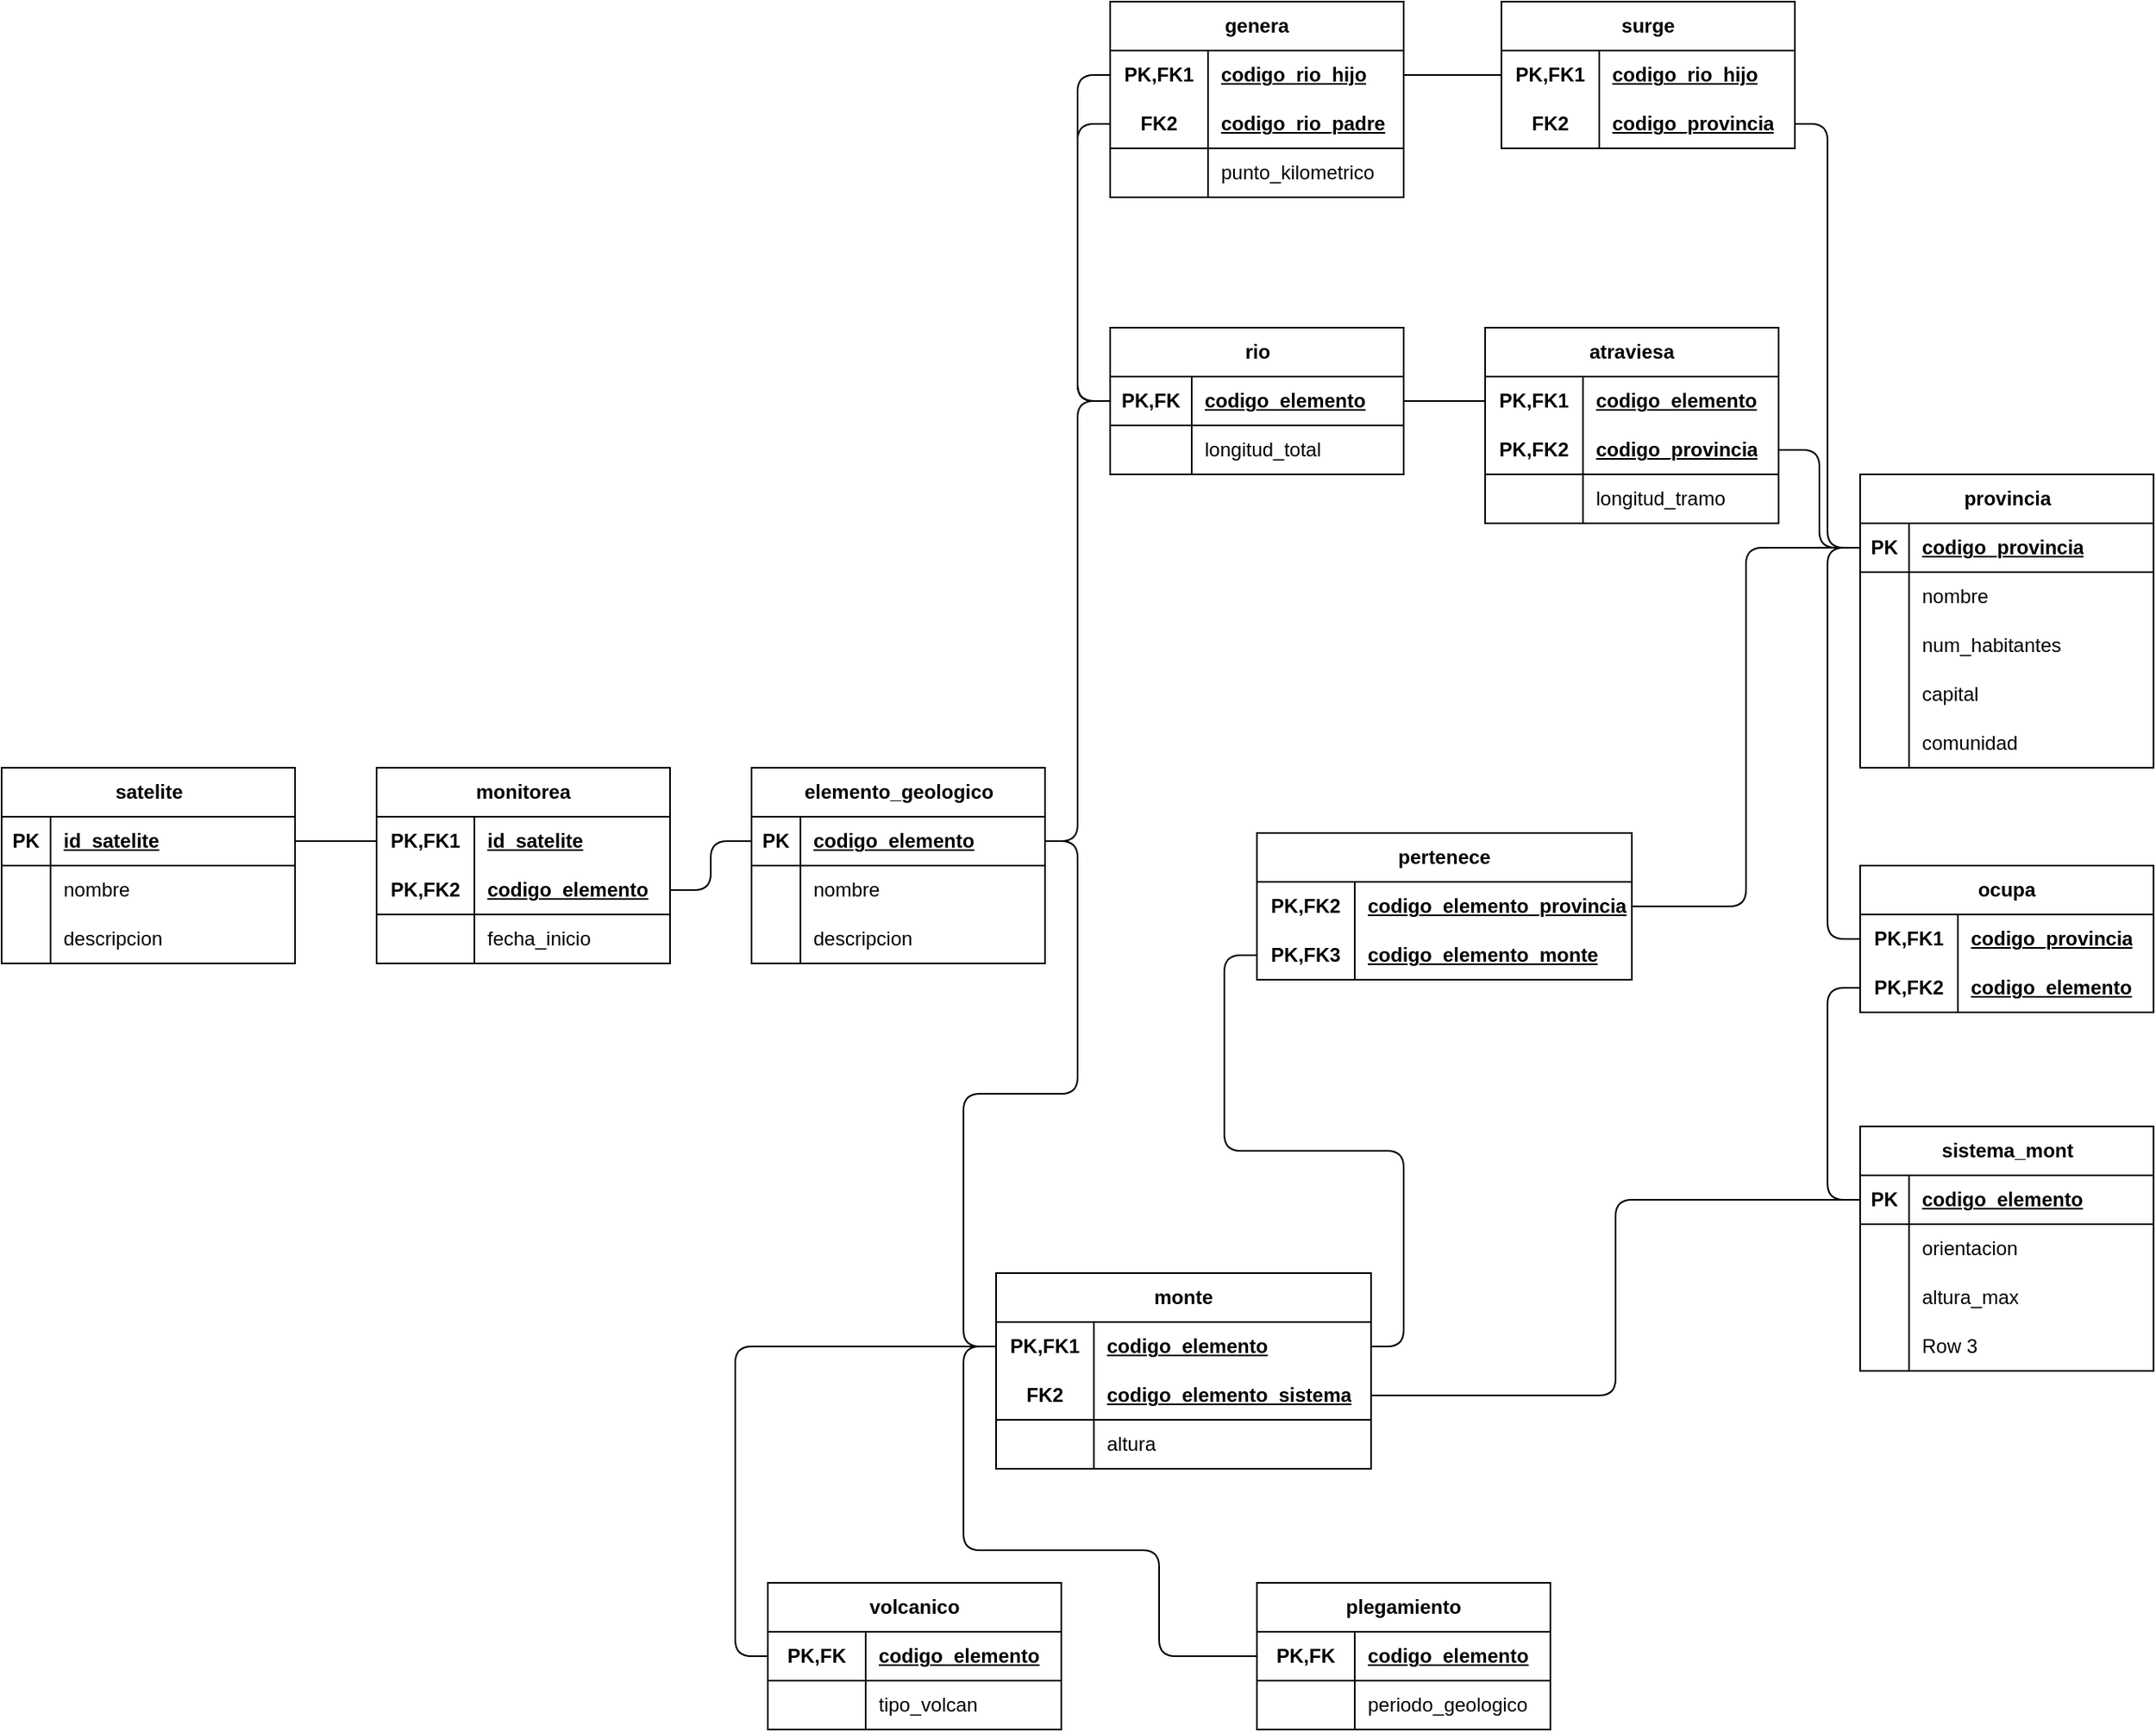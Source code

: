 <mxfile version="24.7.1" type="github">
  <diagram name="Page-1" id="MapgltvoWuLUEXg4laVI">
    <mxGraphModel dx="2284" dy="1889" grid="1" gridSize="10" guides="1" tooltips="1" connect="1" arrows="1" fold="1" page="1" pageScale="1" pageWidth="850" pageHeight="1100" math="0" shadow="0">
      <root>
        <mxCell id="0" />
        <mxCell id="1" parent="0" />
        <mxCell id="Hibqn3s17gIYtpGQtxro-1" value="provincia" style="shape=table;startSize=30;container=1;collapsible=1;childLayout=tableLayout;fixedRows=1;rowLines=0;fontStyle=1;align=center;resizeLast=1;html=1;" parent="1" vertex="1">
          <mxGeometry x="650" y="280" width="180" height="180" as="geometry" />
        </mxCell>
        <mxCell id="Hibqn3s17gIYtpGQtxro-2" value="" style="shape=tableRow;horizontal=0;startSize=0;swimlaneHead=0;swimlaneBody=0;fillColor=none;collapsible=0;dropTarget=0;points=[[0,0.5],[1,0.5]];portConstraint=eastwest;top=0;left=0;right=0;bottom=1;" parent="Hibqn3s17gIYtpGQtxro-1" vertex="1">
          <mxGeometry y="30" width="180" height="30" as="geometry" />
        </mxCell>
        <mxCell id="Hibqn3s17gIYtpGQtxro-3" value="PK" style="shape=partialRectangle;connectable=0;fillColor=none;top=0;left=0;bottom=0;right=0;fontStyle=1;overflow=hidden;whiteSpace=wrap;html=1;" parent="Hibqn3s17gIYtpGQtxro-2" vertex="1">
          <mxGeometry width="30" height="30" as="geometry">
            <mxRectangle width="30" height="30" as="alternateBounds" />
          </mxGeometry>
        </mxCell>
        <mxCell id="Hibqn3s17gIYtpGQtxro-4" value="codigo_provincia" style="shape=partialRectangle;connectable=0;fillColor=none;top=0;left=0;bottom=0;right=0;align=left;spacingLeft=6;fontStyle=5;overflow=hidden;whiteSpace=wrap;html=1;" parent="Hibqn3s17gIYtpGQtxro-2" vertex="1">
          <mxGeometry x="30" width="150" height="30" as="geometry">
            <mxRectangle width="150" height="30" as="alternateBounds" />
          </mxGeometry>
        </mxCell>
        <mxCell id="Hibqn3s17gIYtpGQtxro-5" value="" style="shape=tableRow;horizontal=0;startSize=0;swimlaneHead=0;swimlaneBody=0;fillColor=none;collapsible=0;dropTarget=0;points=[[0,0.5],[1,0.5]];portConstraint=eastwest;top=0;left=0;right=0;bottom=0;" parent="Hibqn3s17gIYtpGQtxro-1" vertex="1">
          <mxGeometry y="60" width="180" height="30" as="geometry" />
        </mxCell>
        <mxCell id="Hibqn3s17gIYtpGQtxro-6" value="" style="shape=partialRectangle;connectable=0;fillColor=none;top=0;left=0;bottom=0;right=0;editable=1;overflow=hidden;whiteSpace=wrap;html=1;" parent="Hibqn3s17gIYtpGQtxro-5" vertex="1">
          <mxGeometry width="30" height="30" as="geometry">
            <mxRectangle width="30" height="30" as="alternateBounds" />
          </mxGeometry>
        </mxCell>
        <mxCell id="Hibqn3s17gIYtpGQtxro-7" value="nombre" style="shape=partialRectangle;connectable=0;fillColor=none;top=0;left=0;bottom=0;right=0;align=left;spacingLeft=6;overflow=hidden;whiteSpace=wrap;html=1;" parent="Hibqn3s17gIYtpGQtxro-5" vertex="1">
          <mxGeometry x="30" width="150" height="30" as="geometry">
            <mxRectangle width="150" height="30" as="alternateBounds" />
          </mxGeometry>
        </mxCell>
        <mxCell id="Hibqn3s17gIYtpGQtxro-8" value="" style="shape=tableRow;horizontal=0;startSize=0;swimlaneHead=0;swimlaneBody=0;fillColor=none;collapsible=0;dropTarget=0;points=[[0,0.5],[1,0.5]];portConstraint=eastwest;top=0;left=0;right=0;bottom=0;" parent="Hibqn3s17gIYtpGQtxro-1" vertex="1">
          <mxGeometry y="90" width="180" height="30" as="geometry" />
        </mxCell>
        <mxCell id="Hibqn3s17gIYtpGQtxro-9" value="" style="shape=partialRectangle;connectable=0;fillColor=none;top=0;left=0;bottom=0;right=0;editable=1;overflow=hidden;whiteSpace=wrap;html=1;" parent="Hibqn3s17gIYtpGQtxro-8" vertex="1">
          <mxGeometry width="30" height="30" as="geometry">
            <mxRectangle width="30" height="30" as="alternateBounds" />
          </mxGeometry>
        </mxCell>
        <mxCell id="Hibqn3s17gIYtpGQtxro-10" value="num_habitantes" style="shape=partialRectangle;connectable=0;fillColor=none;top=0;left=0;bottom=0;right=0;align=left;spacingLeft=6;overflow=hidden;whiteSpace=wrap;html=1;" parent="Hibqn3s17gIYtpGQtxro-8" vertex="1">
          <mxGeometry x="30" width="150" height="30" as="geometry">
            <mxRectangle width="150" height="30" as="alternateBounds" />
          </mxGeometry>
        </mxCell>
        <mxCell id="Hibqn3s17gIYtpGQtxro-11" value="" style="shape=tableRow;horizontal=0;startSize=0;swimlaneHead=0;swimlaneBody=0;fillColor=none;collapsible=0;dropTarget=0;points=[[0,0.5],[1,0.5]];portConstraint=eastwest;top=0;left=0;right=0;bottom=0;" parent="Hibqn3s17gIYtpGQtxro-1" vertex="1">
          <mxGeometry y="120" width="180" height="30" as="geometry" />
        </mxCell>
        <mxCell id="Hibqn3s17gIYtpGQtxro-12" value="" style="shape=partialRectangle;connectable=0;fillColor=none;top=0;left=0;bottom=0;right=0;editable=1;overflow=hidden;whiteSpace=wrap;html=1;" parent="Hibqn3s17gIYtpGQtxro-11" vertex="1">
          <mxGeometry width="30" height="30" as="geometry">
            <mxRectangle width="30" height="30" as="alternateBounds" />
          </mxGeometry>
        </mxCell>
        <mxCell id="Hibqn3s17gIYtpGQtxro-13" value="capital" style="shape=partialRectangle;connectable=0;fillColor=none;top=0;left=0;bottom=0;right=0;align=left;spacingLeft=6;overflow=hidden;whiteSpace=wrap;html=1;" parent="Hibqn3s17gIYtpGQtxro-11" vertex="1">
          <mxGeometry x="30" width="150" height="30" as="geometry">
            <mxRectangle width="150" height="30" as="alternateBounds" />
          </mxGeometry>
        </mxCell>
        <mxCell id="Hibqn3s17gIYtpGQtxro-118" value="" style="shape=tableRow;horizontal=0;startSize=0;swimlaneHead=0;swimlaneBody=0;fillColor=none;collapsible=0;dropTarget=0;points=[[0,0.5],[1,0.5]];portConstraint=eastwest;top=0;left=0;right=0;bottom=0;" parent="Hibqn3s17gIYtpGQtxro-1" vertex="1">
          <mxGeometry y="150" width="180" height="30" as="geometry" />
        </mxCell>
        <mxCell id="Hibqn3s17gIYtpGQtxro-119" value="" style="shape=partialRectangle;connectable=0;fillColor=none;top=0;left=0;bottom=0;right=0;editable=1;overflow=hidden;whiteSpace=wrap;html=1;" parent="Hibqn3s17gIYtpGQtxro-118" vertex="1">
          <mxGeometry width="30" height="30" as="geometry">
            <mxRectangle width="30" height="30" as="alternateBounds" />
          </mxGeometry>
        </mxCell>
        <mxCell id="Hibqn3s17gIYtpGQtxro-120" value="comunidad" style="shape=partialRectangle;connectable=0;fillColor=none;top=0;left=0;bottom=0;right=0;align=left;spacingLeft=6;overflow=hidden;whiteSpace=wrap;html=1;" parent="Hibqn3s17gIYtpGQtxro-118" vertex="1">
          <mxGeometry x="30" width="150" height="30" as="geometry">
            <mxRectangle width="150" height="30" as="alternateBounds" />
          </mxGeometry>
        </mxCell>
        <mxCell id="Hibqn3s17gIYtpGQtxro-27" value="sistema_mont" style="shape=table;startSize=30;container=1;collapsible=1;childLayout=tableLayout;fixedRows=1;rowLines=0;fontStyle=1;align=center;resizeLast=1;html=1;" parent="1" vertex="1">
          <mxGeometry x="650" y="680" width="180" height="150" as="geometry" />
        </mxCell>
        <mxCell id="Hibqn3s17gIYtpGQtxro-28" value="" style="shape=tableRow;horizontal=0;startSize=0;swimlaneHead=0;swimlaneBody=0;fillColor=none;collapsible=0;dropTarget=0;points=[[0,0.5],[1,0.5]];portConstraint=eastwest;top=0;left=0;right=0;bottom=1;" parent="Hibqn3s17gIYtpGQtxro-27" vertex="1">
          <mxGeometry y="30" width="180" height="30" as="geometry" />
        </mxCell>
        <mxCell id="Hibqn3s17gIYtpGQtxro-29" value="PK" style="shape=partialRectangle;connectable=0;fillColor=none;top=0;left=0;bottom=0;right=0;fontStyle=1;overflow=hidden;whiteSpace=wrap;html=1;" parent="Hibqn3s17gIYtpGQtxro-28" vertex="1">
          <mxGeometry width="30" height="30" as="geometry">
            <mxRectangle width="30" height="30" as="alternateBounds" />
          </mxGeometry>
        </mxCell>
        <mxCell id="Hibqn3s17gIYtpGQtxro-30" value="codigo_elemento" style="shape=partialRectangle;connectable=0;fillColor=none;top=0;left=0;bottom=0;right=0;align=left;spacingLeft=6;fontStyle=5;overflow=hidden;whiteSpace=wrap;html=1;" parent="Hibqn3s17gIYtpGQtxro-28" vertex="1">
          <mxGeometry x="30" width="150" height="30" as="geometry">
            <mxRectangle width="150" height="30" as="alternateBounds" />
          </mxGeometry>
        </mxCell>
        <mxCell id="Hibqn3s17gIYtpGQtxro-31" value="" style="shape=tableRow;horizontal=0;startSize=0;swimlaneHead=0;swimlaneBody=0;fillColor=none;collapsible=0;dropTarget=0;points=[[0,0.5],[1,0.5]];portConstraint=eastwest;top=0;left=0;right=0;bottom=0;" parent="Hibqn3s17gIYtpGQtxro-27" vertex="1">
          <mxGeometry y="60" width="180" height="30" as="geometry" />
        </mxCell>
        <mxCell id="Hibqn3s17gIYtpGQtxro-32" value="" style="shape=partialRectangle;connectable=0;fillColor=none;top=0;left=0;bottom=0;right=0;editable=1;overflow=hidden;whiteSpace=wrap;html=1;" parent="Hibqn3s17gIYtpGQtxro-31" vertex="1">
          <mxGeometry width="30" height="30" as="geometry">
            <mxRectangle width="30" height="30" as="alternateBounds" />
          </mxGeometry>
        </mxCell>
        <mxCell id="Hibqn3s17gIYtpGQtxro-33" value="orientacion" style="shape=partialRectangle;connectable=0;fillColor=none;top=0;left=0;bottom=0;right=0;align=left;spacingLeft=6;overflow=hidden;whiteSpace=wrap;html=1;" parent="Hibqn3s17gIYtpGQtxro-31" vertex="1">
          <mxGeometry x="30" width="150" height="30" as="geometry">
            <mxRectangle width="150" height="30" as="alternateBounds" />
          </mxGeometry>
        </mxCell>
        <mxCell id="Hibqn3s17gIYtpGQtxro-34" value="" style="shape=tableRow;horizontal=0;startSize=0;swimlaneHead=0;swimlaneBody=0;fillColor=none;collapsible=0;dropTarget=0;points=[[0,0.5],[1,0.5]];portConstraint=eastwest;top=0;left=0;right=0;bottom=0;" parent="Hibqn3s17gIYtpGQtxro-27" vertex="1">
          <mxGeometry y="90" width="180" height="30" as="geometry" />
        </mxCell>
        <mxCell id="Hibqn3s17gIYtpGQtxro-35" value="" style="shape=partialRectangle;connectable=0;fillColor=none;top=0;left=0;bottom=0;right=0;editable=1;overflow=hidden;whiteSpace=wrap;html=1;" parent="Hibqn3s17gIYtpGQtxro-34" vertex="1">
          <mxGeometry width="30" height="30" as="geometry">
            <mxRectangle width="30" height="30" as="alternateBounds" />
          </mxGeometry>
        </mxCell>
        <mxCell id="Hibqn3s17gIYtpGQtxro-36" value="altura_max" style="shape=partialRectangle;connectable=0;fillColor=none;top=0;left=0;bottom=0;right=0;align=left;spacingLeft=6;overflow=hidden;whiteSpace=wrap;html=1;" parent="Hibqn3s17gIYtpGQtxro-34" vertex="1">
          <mxGeometry x="30" width="150" height="30" as="geometry">
            <mxRectangle width="150" height="30" as="alternateBounds" />
          </mxGeometry>
        </mxCell>
        <mxCell id="Hibqn3s17gIYtpGQtxro-37" value="" style="shape=tableRow;horizontal=0;startSize=0;swimlaneHead=0;swimlaneBody=0;fillColor=none;collapsible=0;dropTarget=0;points=[[0,0.5],[1,0.5]];portConstraint=eastwest;top=0;left=0;right=0;bottom=0;" parent="Hibqn3s17gIYtpGQtxro-27" vertex="1">
          <mxGeometry y="120" width="180" height="30" as="geometry" />
        </mxCell>
        <mxCell id="Hibqn3s17gIYtpGQtxro-38" value="" style="shape=partialRectangle;connectable=0;fillColor=none;top=0;left=0;bottom=0;right=0;editable=1;overflow=hidden;whiteSpace=wrap;html=1;" parent="Hibqn3s17gIYtpGQtxro-37" vertex="1">
          <mxGeometry width="30" height="30" as="geometry">
            <mxRectangle width="30" height="30" as="alternateBounds" />
          </mxGeometry>
        </mxCell>
        <mxCell id="Hibqn3s17gIYtpGQtxro-39" value="Row 3" style="shape=partialRectangle;connectable=0;fillColor=none;top=0;left=0;bottom=0;right=0;align=left;spacingLeft=6;overflow=hidden;whiteSpace=wrap;html=1;" parent="Hibqn3s17gIYtpGQtxro-37" vertex="1">
          <mxGeometry x="30" width="150" height="30" as="geometry">
            <mxRectangle width="150" height="30" as="alternateBounds" />
          </mxGeometry>
        </mxCell>
        <mxCell id="Hibqn3s17gIYtpGQtxro-40" value="ocupa" style="shape=table;startSize=30;container=1;collapsible=1;childLayout=tableLayout;fixedRows=1;rowLines=0;fontStyle=1;align=center;resizeLast=1;html=1;whiteSpace=wrap;" parent="1" vertex="1">
          <mxGeometry x="650" y="520" width="180" height="90" as="geometry" />
        </mxCell>
        <mxCell id="Hibqn3s17gIYtpGQtxro-41" value="" style="shape=tableRow;horizontal=0;startSize=0;swimlaneHead=0;swimlaneBody=0;fillColor=none;collapsible=0;dropTarget=0;points=[[0,0.5],[1,0.5]];portConstraint=eastwest;top=0;left=0;right=0;bottom=0;html=1;" parent="Hibqn3s17gIYtpGQtxro-40" vertex="1">
          <mxGeometry y="30" width="180" height="30" as="geometry" />
        </mxCell>
        <mxCell id="Hibqn3s17gIYtpGQtxro-42" value="PK,FK1" style="shape=partialRectangle;connectable=0;fillColor=none;top=0;left=0;bottom=0;right=0;fontStyle=1;overflow=hidden;html=1;whiteSpace=wrap;" parent="Hibqn3s17gIYtpGQtxro-41" vertex="1">
          <mxGeometry width="60" height="30" as="geometry">
            <mxRectangle width="60" height="30" as="alternateBounds" />
          </mxGeometry>
        </mxCell>
        <mxCell id="Hibqn3s17gIYtpGQtxro-43" value="codigo_provincia" style="shape=partialRectangle;connectable=0;fillColor=none;top=0;left=0;bottom=0;right=0;align=left;spacingLeft=6;fontStyle=5;overflow=hidden;html=1;whiteSpace=wrap;" parent="Hibqn3s17gIYtpGQtxro-41" vertex="1">
          <mxGeometry x="60" width="120" height="30" as="geometry">
            <mxRectangle width="120" height="30" as="alternateBounds" />
          </mxGeometry>
        </mxCell>
        <mxCell id="Hibqn3s17gIYtpGQtxro-44" value="" style="shape=tableRow;horizontal=0;startSize=0;swimlaneHead=0;swimlaneBody=0;fillColor=none;collapsible=0;dropTarget=0;points=[[0,0.5],[1,0.5]];portConstraint=eastwest;top=0;left=0;right=0;bottom=1;html=1;" parent="Hibqn3s17gIYtpGQtxro-40" vertex="1">
          <mxGeometry y="60" width="180" height="30" as="geometry" />
        </mxCell>
        <mxCell id="Hibqn3s17gIYtpGQtxro-45" value="PK,FK2" style="shape=partialRectangle;connectable=0;fillColor=none;top=0;left=0;bottom=0;right=0;fontStyle=1;overflow=hidden;html=1;whiteSpace=wrap;" parent="Hibqn3s17gIYtpGQtxro-44" vertex="1">
          <mxGeometry width="60" height="30" as="geometry">
            <mxRectangle width="60" height="30" as="alternateBounds" />
          </mxGeometry>
        </mxCell>
        <mxCell id="Hibqn3s17gIYtpGQtxro-46" value="codigo_elemento" style="shape=partialRectangle;connectable=0;fillColor=none;top=0;left=0;bottom=0;right=0;align=left;spacingLeft=6;fontStyle=5;overflow=hidden;html=1;whiteSpace=wrap;" parent="Hibqn3s17gIYtpGQtxro-44" vertex="1">
          <mxGeometry x="60" width="120" height="30" as="geometry">
            <mxRectangle width="120" height="30" as="alternateBounds" />
          </mxGeometry>
        </mxCell>
        <mxCell id="Hibqn3s17gIYtpGQtxro-53" value="pertenece" style="shape=table;startSize=30;container=1;collapsible=1;childLayout=tableLayout;fixedRows=1;rowLines=0;fontStyle=1;align=center;resizeLast=1;html=1;whiteSpace=wrap;" parent="1" vertex="1">
          <mxGeometry x="280" y="500" width="230" height="90" as="geometry" />
        </mxCell>
        <mxCell id="s-evXxBmgPYoAFJoJlHw-67" value="" style="shape=tableRow;horizontal=0;startSize=0;swimlaneHead=0;swimlaneBody=0;fillColor=none;collapsible=0;dropTarget=0;points=[[0,0.5],[1,0.5]];portConstraint=eastwest;top=0;left=0;right=0;bottom=0;html=1;" vertex="1" parent="Hibqn3s17gIYtpGQtxro-53">
          <mxGeometry y="30" width="230" height="30" as="geometry" />
        </mxCell>
        <mxCell id="s-evXxBmgPYoAFJoJlHw-68" value="PK,FK2" style="shape=partialRectangle;connectable=0;fillColor=none;top=0;left=0;bottom=0;right=0;fontStyle=1;overflow=hidden;html=1;whiteSpace=wrap;" vertex="1" parent="s-evXxBmgPYoAFJoJlHw-67">
          <mxGeometry width="60" height="30" as="geometry">
            <mxRectangle width="60" height="30" as="alternateBounds" />
          </mxGeometry>
        </mxCell>
        <mxCell id="s-evXxBmgPYoAFJoJlHw-69" value="codigo_elemento_provincia" style="shape=partialRectangle;connectable=0;fillColor=none;top=0;left=0;bottom=0;right=0;align=left;spacingLeft=6;fontStyle=5;overflow=hidden;html=1;whiteSpace=wrap;" vertex="1" parent="s-evXxBmgPYoAFJoJlHw-67">
          <mxGeometry x="60" width="170" height="30" as="geometry">
            <mxRectangle width="170" height="30" as="alternateBounds" />
          </mxGeometry>
        </mxCell>
        <mxCell id="s-evXxBmgPYoAFJoJlHw-70" value="" style="shape=tableRow;horizontal=0;startSize=0;swimlaneHead=0;swimlaneBody=0;fillColor=none;collapsible=0;dropTarget=0;points=[[0,0.5],[1,0.5]];portConstraint=eastwest;top=0;left=0;right=0;bottom=0;html=1;" vertex="1" parent="Hibqn3s17gIYtpGQtxro-53">
          <mxGeometry y="60" width="230" height="30" as="geometry" />
        </mxCell>
        <mxCell id="s-evXxBmgPYoAFJoJlHw-71" value="PK,FK3" style="shape=partialRectangle;connectable=0;fillColor=none;top=0;left=0;bottom=0;right=0;fontStyle=1;overflow=hidden;html=1;whiteSpace=wrap;" vertex="1" parent="s-evXxBmgPYoAFJoJlHw-70">
          <mxGeometry width="60" height="30" as="geometry">
            <mxRectangle width="60" height="30" as="alternateBounds" />
          </mxGeometry>
        </mxCell>
        <mxCell id="s-evXxBmgPYoAFJoJlHw-72" value="codigo_elemento_monte" style="shape=partialRectangle;connectable=0;fillColor=none;top=0;left=0;bottom=0;right=0;align=left;spacingLeft=6;fontStyle=5;overflow=hidden;html=1;whiteSpace=wrap;" vertex="1" parent="s-evXxBmgPYoAFJoJlHw-70">
          <mxGeometry x="60" width="170" height="30" as="geometry">
            <mxRectangle width="170" height="30" as="alternateBounds" />
          </mxGeometry>
        </mxCell>
        <mxCell id="Hibqn3s17gIYtpGQtxro-66" value="atraviesa" style="shape=table;startSize=30;container=1;collapsible=1;childLayout=tableLayout;fixedRows=1;rowLines=0;fontStyle=1;align=center;resizeLast=1;html=1;whiteSpace=wrap;" parent="1" vertex="1">
          <mxGeometry x="420" y="190" width="180" height="120" as="geometry" />
        </mxCell>
        <mxCell id="Hibqn3s17gIYtpGQtxro-67" value="" style="shape=tableRow;horizontal=0;startSize=0;swimlaneHead=0;swimlaneBody=0;fillColor=none;collapsible=0;dropTarget=0;points=[[0,0.5],[1,0.5]];portConstraint=eastwest;top=0;left=0;right=0;bottom=0;html=1;" parent="Hibqn3s17gIYtpGQtxro-66" vertex="1">
          <mxGeometry y="30" width="180" height="30" as="geometry" />
        </mxCell>
        <mxCell id="Hibqn3s17gIYtpGQtxro-68" value="PK,FK1" style="shape=partialRectangle;connectable=0;fillColor=none;top=0;left=0;bottom=0;right=0;fontStyle=1;overflow=hidden;html=1;whiteSpace=wrap;" parent="Hibqn3s17gIYtpGQtxro-67" vertex="1">
          <mxGeometry width="60" height="30" as="geometry">
            <mxRectangle width="60" height="30" as="alternateBounds" />
          </mxGeometry>
        </mxCell>
        <mxCell id="Hibqn3s17gIYtpGQtxro-69" value="codigo_elemento" style="shape=partialRectangle;connectable=0;fillColor=none;top=0;left=0;bottom=0;right=0;align=left;spacingLeft=6;fontStyle=5;overflow=hidden;html=1;whiteSpace=wrap;" parent="Hibqn3s17gIYtpGQtxro-67" vertex="1">
          <mxGeometry x="60" width="120" height="30" as="geometry">
            <mxRectangle width="120" height="30" as="alternateBounds" />
          </mxGeometry>
        </mxCell>
        <mxCell id="Hibqn3s17gIYtpGQtxro-70" value="" style="shape=tableRow;horizontal=0;startSize=0;swimlaneHead=0;swimlaneBody=0;fillColor=none;collapsible=0;dropTarget=0;points=[[0,0.5],[1,0.5]];portConstraint=eastwest;top=0;left=0;right=0;bottom=1;html=1;" parent="Hibqn3s17gIYtpGQtxro-66" vertex="1">
          <mxGeometry y="60" width="180" height="30" as="geometry" />
        </mxCell>
        <mxCell id="Hibqn3s17gIYtpGQtxro-71" value="PK,FK2" style="shape=partialRectangle;connectable=0;fillColor=none;top=0;left=0;bottom=0;right=0;fontStyle=1;overflow=hidden;html=1;whiteSpace=wrap;" parent="Hibqn3s17gIYtpGQtxro-70" vertex="1">
          <mxGeometry width="60" height="30" as="geometry">
            <mxRectangle width="60" height="30" as="alternateBounds" />
          </mxGeometry>
        </mxCell>
        <mxCell id="Hibqn3s17gIYtpGQtxro-72" value="codigo_provincia" style="shape=partialRectangle;connectable=0;fillColor=none;top=0;left=0;bottom=0;right=0;align=left;spacingLeft=6;fontStyle=5;overflow=hidden;html=1;whiteSpace=wrap;" parent="Hibqn3s17gIYtpGQtxro-70" vertex="1">
          <mxGeometry x="60" width="120" height="30" as="geometry">
            <mxRectangle width="120" height="30" as="alternateBounds" />
          </mxGeometry>
        </mxCell>
        <mxCell id="Hibqn3s17gIYtpGQtxro-73" value="" style="shape=tableRow;horizontal=0;startSize=0;swimlaneHead=0;swimlaneBody=0;fillColor=none;collapsible=0;dropTarget=0;points=[[0,0.5],[1,0.5]];portConstraint=eastwest;top=0;left=0;right=0;bottom=0;html=1;" parent="Hibqn3s17gIYtpGQtxro-66" vertex="1">
          <mxGeometry y="90" width="180" height="30" as="geometry" />
        </mxCell>
        <mxCell id="Hibqn3s17gIYtpGQtxro-74" value="" style="shape=partialRectangle;connectable=0;fillColor=none;top=0;left=0;bottom=0;right=0;editable=1;overflow=hidden;html=1;whiteSpace=wrap;" parent="Hibqn3s17gIYtpGQtxro-73" vertex="1">
          <mxGeometry width="60" height="30" as="geometry">
            <mxRectangle width="60" height="30" as="alternateBounds" />
          </mxGeometry>
        </mxCell>
        <mxCell id="Hibqn3s17gIYtpGQtxro-75" value="longitud_tramo" style="shape=partialRectangle;connectable=0;fillColor=none;top=0;left=0;bottom=0;right=0;align=left;spacingLeft=6;overflow=hidden;html=1;whiteSpace=wrap;" parent="Hibqn3s17gIYtpGQtxro-73" vertex="1">
          <mxGeometry x="60" width="120" height="30" as="geometry">
            <mxRectangle width="120" height="30" as="alternateBounds" />
          </mxGeometry>
        </mxCell>
        <mxCell id="Hibqn3s17gIYtpGQtxro-79" value="rio" style="shape=table;startSize=30;container=1;collapsible=1;childLayout=tableLayout;fixedRows=1;rowLines=0;fontStyle=1;align=center;resizeLast=1;html=1;" parent="1" vertex="1">
          <mxGeometry x="190" y="190" width="180" height="90" as="geometry" />
        </mxCell>
        <mxCell id="Hibqn3s17gIYtpGQtxro-80" value="" style="shape=tableRow;horizontal=0;startSize=0;swimlaneHead=0;swimlaneBody=0;fillColor=none;collapsible=0;dropTarget=0;points=[[0,0.5],[1,0.5]];portConstraint=eastwest;top=0;left=0;right=0;bottom=1;" parent="Hibqn3s17gIYtpGQtxro-79" vertex="1">
          <mxGeometry y="30" width="180" height="30" as="geometry" />
        </mxCell>
        <mxCell id="Hibqn3s17gIYtpGQtxro-81" value="PK,FK" style="shape=partialRectangle;connectable=0;fillColor=none;top=0;left=0;bottom=0;right=0;fontStyle=1;overflow=hidden;whiteSpace=wrap;html=1;" parent="Hibqn3s17gIYtpGQtxro-80" vertex="1">
          <mxGeometry width="50" height="30" as="geometry">
            <mxRectangle width="50" height="30" as="alternateBounds" />
          </mxGeometry>
        </mxCell>
        <mxCell id="Hibqn3s17gIYtpGQtxro-82" value="codigo_elemento" style="shape=partialRectangle;connectable=0;fillColor=none;top=0;left=0;bottom=0;right=0;align=left;spacingLeft=6;fontStyle=5;overflow=hidden;whiteSpace=wrap;html=1;" parent="Hibqn3s17gIYtpGQtxro-80" vertex="1">
          <mxGeometry x="50" width="130" height="30" as="geometry">
            <mxRectangle width="130" height="30" as="alternateBounds" />
          </mxGeometry>
        </mxCell>
        <mxCell id="Hibqn3s17gIYtpGQtxro-83" value="" style="shape=tableRow;horizontal=0;startSize=0;swimlaneHead=0;swimlaneBody=0;fillColor=none;collapsible=0;dropTarget=0;points=[[0,0.5],[1,0.5]];portConstraint=eastwest;top=0;left=0;right=0;bottom=0;" parent="Hibqn3s17gIYtpGQtxro-79" vertex="1">
          <mxGeometry y="60" width="180" height="30" as="geometry" />
        </mxCell>
        <mxCell id="Hibqn3s17gIYtpGQtxro-84" value="" style="shape=partialRectangle;connectable=0;fillColor=none;top=0;left=0;bottom=0;right=0;editable=1;overflow=hidden;whiteSpace=wrap;html=1;" parent="Hibqn3s17gIYtpGQtxro-83" vertex="1">
          <mxGeometry width="50" height="30" as="geometry">
            <mxRectangle width="50" height="30" as="alternateBounds" />
          </mxGeometry>
        </mxCell>
        <mxCell id="Hibqn3s17gIYtpGQtxro-85" value="longitud_total" style="shape=partialRectangle;connectable=0;fillColor=none;top=0;left=0;bottom=0;right=0;align=left;spacingLeft=6;overflow=hidden;whiteSpace=wrap;html=1;" parent="Hibqn3s17gIYtpGQtxro-83" vertex="1">
          <mxGeometry x="50" width="130" height="30" as="geometry">
            <mxRectangle width="130" height="30" as="alternateBounds" />
          </mxGeometry>
        </mxCell>
        <mxCell id="Hibqn3s17gIYtpGQtxro-105" value="genera" style="shape=table;startSize=30;container=1;collapsible=1;childLayout=tableLayout;fixedRows=1;rowLines=0;fontStyle=1;align=center;resizeLast=1;html=1;whiteSpace=wrap;" parent="1" vertex="1">
          <mxGeometry x="190" y="-10" width="180" height="120" as="geometry" />
        </mxCell>
        <mxCell id="Hibqn3s17gIYtpGQtxro-106" value="" style="shape=tableRow;horizontal=0;startSize=0;swimlaneHead=0;swimlaneBody=0;fillColor=none;collapsible=0;dropTarget=0;points=[[0,0.5],[1,0.5]];portConstraint=eastwest;top=0;left=0;right=0;bottom=0;html=1;" parent="Hibqn3s17gIYtpGQtxro-105" vertex="1">
          <mxGeometry y="30" width="180" height="30" as="geometry" />
        </mxCell>
        <mxCell id="Hibqn3s17gIYtpGQtxro-107" value="PK,FK1" style="shape=partialRectangle;connectable=0;fillColor=none;top=0;left=0;bottom=0;right=0;fontStyle=1;overflow=hidden;html=1;whiteSpace=wrap;" parent="Hibqn3s17gIYtpGQtxro-106" vertex="1">
          <mxGeometry width="60" height="30" as="geometry">
            <mxRectangle width="60" height="30" as="alternateBounds" />
          </mxGeometry>
        </mxCell>
        <mxCell id="Hibqn3s17gIYtpGQtxro-108" value="codigo_rio_hijo" style="shape=partialRectangle;connectable=0;fillColor=none;top=0;left=0;bottom=0;right=0;align=left;spacingLeft=6;fontStyle=5;overflow=hidden;html=1;whiteSpace=wrap;" parent="Hibqn3s17gIYtpGQtxro-106" vertex="1">
          <mxGeometry x="60" width="120" height="30" as="geometry">
            <mxRectangle width="120" height="30" as="alternateBounds" />
          </mxGeometry>
        </mxCell>
        <mxCell id="Hibqn3s17gIYtpGQtxro-109" value="" style="shape=tableRow;horizontal=0;startSize=0;swimlaneHead=0;swimlaneBody=0;fillColor=none;collapsible=0;dropTarget=0;points=[[0,0.5],[1,0.5]];portConstraint=eastwest;top=0;left=0;right=0;bottom=1;html=1;" parent="Hibqn3s17gIYtpGQtxro-105" vertex="1">
          <mxGeometry y="60" width="180" height="30" as="geometry" />
        </mxCell>
        <mxCell id="Hibqn3s17gIYtpGQtxro-110" value="FK2" style="shape=partialRectangle;connectable=0;fillColor=none;top=0;left=0;bottom=0;right=0;fontStyle=1;overflow=hidden;html=1;whiteSpace=wrap;" parent="Hibqn3s17gIYtpGQtxro-109" vertex="1">
          <mxGeometry width="60" height="30" as="geometry">
            <mxRectangle width="60" height="30" as="alternateBounds" />
          </mxGeometry>
        </mxCell>
        <mxCell id="Hibqn3s17gIYtpGQtxro-111" value="codigo_rio_padre" style="shape=partialRectangle;connectable=0;fillColor=none;top=0;left=0;bottom=0;right=0;align=left;spacingLeft=6;fontStyle=5;overflow=hidden;html=1;whiteSpace=wrap;" parent="Hibqn3s17gIYtpGQtxro-109" vertex="1">
          <mxGeometry x="60" width="120" height="30" as="geometry">
            <mxRectangle width="120" height="30" as="alternateBounds" />
          </mxGeometry>
        </mxCell>
        <mxCell id="Hibqn3s17gIYtpGQtxro-112" value="" style="shape=tableRow;horizontal=0;startSize=0;swimlaneHead=0;swimlaneBody=0;fillColor=none;collapsible=0;dropTarget=0;points=[[0,0.5],[1,0.5]];portConstraint=eastwest;top=0;left=0;right=0;bottom=0;html=1;" parent="Hibqn3s17gIYtpGQtxro-105" vertex="1">
          <mxGeometry y="90" width="180" height="30" as="geometry" />
        </mxCell>
        <mxCell id="Hibqn3s17gIYtpGQtxro-113" value="" style="shape=partialRectangle;connectable=0;fillColor=none;top=0;left=0;bottom=0;right=0;editable=1;overflow=hidden;html=1;whiteSpace=wrap;" parent="Hibqn3s17gIYtpGQtxro-112" vertex="1">
          <mxGeometry width="60" height="30" as="geometry">
            <mxRectangle width="60" height="30" as="alternateBounds" />
          </mxGeometry>
        </mxCell>
        <mxCell id="Hibqn3s17gIYtpGQtxro-114" value="punto_kilometrico" style="shape=partialRectangle;connectable=0;fillColor=none;top=0;left=0;bottom=0;right=0;align=left;spacingLeft=6;overflow=hidden;html=1;whiteSpace=wrap;" parent="Hibqn3s17gIYtpGQtxro-112" vertex="1">
          <mxGeometry x="60" width="120" height="30" as="geometry">
            <mxRectangle width="120" height="30" as="alternateBounds" />
          </mxGeometry>
        </mxCell>
        <mxCell id="Hibqn3s17gIYtpGQtxro-121" value="elemento_geologico" style="shape=table;startSize=30;container=1;collapsible=1;childLayout=tableLayout;fixedRows=1;rowLines=0;fontStyle=1;align=center;resizeLast=1;html=1;" parent="1" vertex="1">
          <mxGeometry x="-30" y="460" width="180" height="120" as="geometry" />
        </mxCell>
        <mxCell id="Hibqn3s17gIYtpGQtxro-122" value="" style="shape=tableRow;horizontal=0;startSize=0;swimlaneHead=0;swimlaneBody=0;fillColor=none;collapsible=0;dropTarget=0;points=[[0,0.5],[1,0.5]];portConstraint=eastwest;top=0;left=0;right=0;bottom=1;" parent="Hibqn3s17gIYtpGQtxro-121" vertex="1">
          <mxGeometry y="30" width="180" height="30" as="geometry" />
        </mxCell>
        <mxCell id="Hibqn3s17gIYtpGQtxro-123" value="PK" style="shape=partialRectangle;connectable=0;fillColor=none;top=0;left=0;bottom=0;right=0;fontStyle=1;overflow=hidden;whiteSpace=wrap;html=1;" parent="Hibqn3s17gIYtpGQtxro-122" vertex="1">
          <mxGeometry width="30" height="30" as="geometry">
            <mxRectangle width="30" height="30" as="alternateBounds" />
          </mxGeometry>
        </mxCell>
        <mxCell id="Hibqn3s17gIYtpGQtxro-124" value="codigo_elemento" style="shape=partialRectangle;connectable=0;fillColor=none;top=0;left=0;bottom=0;right=0;align=left;spacingLeft=6;fontStyle=5;overflow=hidden;whiteSpace=wrap;html=1;" parent="Hibqn3s17gIYtpGQtxro-122" vertex="1">
          <mxGeometry x="30" width="150" height="30" as="geometry">
            <mxRectangle width="150" height="30" as="alternateBounds" />
          </mxGeometry>
        </mxCell>
        <mxCell id="Hibqn3s17gIYtpGQtxro-125" value="" style="shape=tableRow;horizontal=0;startSize=0;swimlaneHead=0;swimlaneBody=0;fillColor=none;collapsible=0;dropTarget=0;points=[[0,0.5],[1,0.5]];portConstraint=eastwest;top=0;left=0;right=0;bottom=0;" parent="Hibqn3s17gIYtpGQtxro-121" vertex="1">
          <mxGeometry y="60" width="180" height="30" as="geometry" />
        </mxCell>
        <mxCell id="Hibqn3s17gIYtpGQtxro-126" value="" style="shape=partialRectangle;connectable=0;fillColor=none;top=0;left=0;bottom=0;right=0;editable=1;overflow=hidden;whiteSpace=wrap;html=1;" parent="Hibqn3s17gIYtpGQtxro-125" vertex="1">
          <mxGeometry width="30" height="30" as="geometry">
            <mxRectangle width="30" height="30" as="alternateBounds" />
          </mxGeometry>
        </mxCell>
        <mxCell id="Hibqn3s17gIYtpGQtxro-127" value="nombre" style="shape=partialRectangle;connectable=0;fillColor=none;top=0;left=0;bottom=0;right=0;align=left;spacingLeft=6;overflow=hidden;whiteSpace=wrap;html=1;" parent="Hibqn3s17gIYtpGQtxro-125" vertex="1">
          <mxGeometry x="30" width="150" height="30" as="geometry">
            <mxRectangle width="150" height="30" as="alternateBounds" />
          </mxGeometry>
        </mxCell>
        <mxCell id="Hibqn3s17gIYtpGQtxro-128" value="" style="shape=tableRow;horizontal=0;startSize=0;swimlaneHead=0;swimlaneBody=0;fillColor=none;collapsible=0;dropTarget=0;points=[[0,0.5],[1,0.5]];portConstraint=eastwest;top=0;left=0;right=0;bottom=0;" parent="Hibqn3s17gIYtpGQtxro-121" vertex="1">
          <mxGeometry y="90" width="180" height="30" as="geometry" />
        </mxCell>
        <mxCell id="Hibqn3s17gIYtpGQtxro-129" value="" style="shape=partialRectangle;connectable=0;fillColor=none;top=0;left=0;bottom=0;right=0;editable=1;overflow=hidden;whiteSpace=wrap;html=1;" parent="Hibqn3s17gIYtpGQtxro-128" vertex="1">
          <mxGeometry width="30" height="30" as="geometry">
            <mxRectangle width="30" height="30" as="alternateBounds" />
          </mxGeometry>
        </mxCell>
        <mxCell id="Hibqn3s17gIYtpGQtxro-130" value="descripcion" style="shape=partialRectangle;connectable=0;fillColor=none;top=0;left=0;bottom=0;right=0;align=left;spacingLeft=6;overflow=hidden;whiteSpace=wrap;html=1;" parent="Hibqn3s17gIYtpGQtxro-128" vertex="1">
          <mxGeometry x="30" width="150" height="30" as="geometry">
            <mxRectangle width="150" height="30" as="alternateBounds" />
          </mxGeometry>
        </mxCell>
        <mxCell id="Hibqn3s17gIYtpGQtxro-134" value="monitorea" style="shape=table;startSize=30;container=1;collapsible=1;childLayout=tableLayout;fixedRows=1;rowLines=0;fontStyle=1;align=center;resizeLast=1;html=1;whiteSpace=wrap;" parent="1" vertex="1">
          <mxGeometry x="-260" y="460" width="180" height="120" as="geometry" />
        </mxCell>
        <mxCell id="Hibqn3s17gIYtpGQtxro-135" value="" style="shape=tableRow;horizontal=0;startSize=0;swimlaneHead=0;swimlaneBody=0;fillColor=none;collapsible=0;dropTarget=0;points=[[0,0.5],[1,0.5]];portConstraint=eastwest;top=0;left=0;right=0;bottom=0;html=1;" parent="Hibqn3s17gIYtpGQtxro-134" vertex="1">
          <mxGeometry y="30" width="180" height="30" as="geometry" />
        </mxCell>
        <mxCell id="Hibqn3s17gIYtpGQtxro-136" value="PK,FK1" style="shape=partialRectangle;connectable=0;fillColor=none;top=0;left=0;bottom=0;right=0;fontStyle=1;overflow=hidden;html=1;whiteSpace=wrap;" parent="Hibqn3s17gIYtpGQtxro-135" vertex="1">
          <mxGeometry width="60" height="30" as="geometry">
            <mxRectangle width="60" height="30" as="alternateBounds" />
          </mxGeometry>
        </mxCell>
        <mxCell id="Hibqn3s17gIYtpGQtxro-137" value="id_satelite" style="shape=partialRectangle;connectable=0;fillColor=none;top=0;left=0;bottom=0;right=0;align=left;spacingLeft=6;fontStyle=5;overflow=hidden;html=1;whiteSpace=wrap;" parent="Hibqn3s17gIYtpGQtxro-135" vertex="1">
          <mxGeometry x="60" width="120" height="30" as="geometry">
            <mxRectangle width="120" height="30" as="alternateBounds" />
          </mxGeometry>
        </mxCell>
        <mxCell id="Hibqn3s17gIYtpGQtxro-138" value="" style="shape=tableRow;horizontal=0;startSize=0;swimlaneHead=0;swimlaneBody=0;fillColor=none;collapsible=0;dropTarget=0;points=[[0,0.5],[1,0.5]];portConstraint=eastwest;top=0;left=0;right=0;bottom=1;html=1;" parent="Hibqn3s17gIYtpGQtxro-134" vertex="1">
          <mxGeometry y="60" width="180" height="30" as="geometry" />
        </mxCell>
        <mxCell id="Hibqn3s17gIYtpGQtxro-139" value="PK,FK2" style="shape=partialRectangle;connectable=0;fillColor=none;top=0;left=0;bottom=0;right=0;fontStyle=1;overflow=hidden;html=1;whiteSpace=wrap;" parent="Hibqn3s17gIYtpGQtxro-138" vertex="1">
          <mxGeometry width="60" height="30" as="geometry">
            <mxRectangle width="60" height="30" as="alternateBounds" />
          </mxGeometry>
        </mxCell>
        <mxCell id="Hibqn3s17gIYtpGQtxro-140" value="codigo_elemento" style="shape=partialRectangle;connectable=0;fillColor=none;top=0;left=0;bottom=0;right=0;align=left;spacingLeft=6;fontStyle=5;overflow=hidden;html=1;whiteSpace=wrap;" parent="Hibqn3s17gIYtpGQtxro-138" vertex="1">
          <mxGeometry x="60" width="120" height="30" as="geometry">
            <mxRectangle width="120" height="30" as="alternateBounds" />
          </mxGeometry>
        </mxCell>
        <mxCell id="Hibqn3s17gIYtpGQtxro-141" value="" style="shape=tableRow;horizontal=0;startSize=0;swimlaneHead=0;swimlaneBody=0;fillColor=none;collapsible=0;dropTarget=0;points=[[0,0.5],[1,0.5]];portConstraint=eastwest;top=0;left=0;right=0;bottom=0;html=1;" parent="Hibqn3s17gIYtpGQtxro-134" vertex="1">
          <mxGeometry y="90" width="180" height="30" as="geometry" />
        </mxCell>
        <mxCell id="Hibqn3s17gIYtpGQtxro-142" value="" style="shape=partialRectangle;connectable=0;fillColor=none;top=0;left=0;bottom=0;right=0;editable=1;overflow=hidden;html=1;whiteSpace=wrap;" parent="Hibqn3s17gIYtpGQtxro-141" vertex="1">
          <mxGeometry width="60" height="30" as="geometry">
            <mxRectangle width="60" height="30" as="alternateBounds" />
          </mxGeometry>
        </mxCell>
        <mxCell id="Hibqn3s17gIYtpGQtxro-143" value="fecha_inicio" style="shape=partialRectangle;connectable=0;fillColor=none;top=0;left=0;bottom=0;right=0;align=left;spacingLeft=6;overflow=hidden;html=1;whiteSpace=wrap;" parent="Hibqn3s17gIYtpGQtxro-141" vertex="1">
          <mxGeometry x="60" width="120" height="30" as="geometry">
            <mxRectangle width="120" height="30" as="alternateBounds" />
          </mxGeometry>
        </mxCell>
        <mxCell id="Hibqn3s17gIYtpGQtxro-147" value="satelite" style="shape=table;startSize=30;container=1;collapsible=1;childLayout=tableLayout;fixedRows=1;rowLines=0;fontStyle=1;align=center;resizeLast=1;html=1;" parent="1" vertex="1">
          <mxGeometry x="-490" y="460" width="180" height="120" as="geometry" />
        </mxCell>
        <mxCell id="Hibqn3s17gIYtpGQtxro-148" value="" style="shape=tableRow;horizontal=0;startSize=0;swimlaneHead=0;swimlaneBody=0;fillColor=none;collapsible=0;dropTarget=0;points=[[0,0.5],[1,0.5]];portConstraint=eastwest;top=0;left=0;right=0;bottom=1;" parent="Hibqn3s17gIYtpGQtxro-147" vertex="1">
          <mxGeometry y="30" width="180" height="30" as="geometry" />
        </mxCell>
        <mxCell id="Hibqn3s17gIYtpGQtxro-149" value="PK" style="shape=partialRectangle;connectable=0;fillColor=none;top=0;left=0;bottom=0;right=0;fontStyle=1;overflow=hidden;whiteSpace=wrap;html=1;" parent="Hibqn3s17gIYtpGQtxro-148" vertex="1">
          <mxGeometry width="30" height="30" as="geometry">
            <mxRectangle width="30" height="30" as="alternateBounds" />
          </mxGeometry>
        </mxCell>
        <mxCell id="Hibqn3s17gIYtpGQtxro-150" value="id_satelite" style="shape=partialRectangle;connectable=0;fillColor=none;top=0;left=0;bottom=0;right=0;align=left;spacingLeft=6;fontStyle=5;overflow=hidden;whiteSpace=wrap;html=1;" parent="Hibqn3s17gIYtpGQtxro-148" vertex="1">
          <mxGeometry x="30" width="150" height="30" as="geometry">
            <mxRectangle width="150" height="30" as="alternateBounds" />
          </mxGeometry>
        </mxCell>
        <mxCell id="Hibqn3s17gIYtpGQtxro-151" value="" style="shape=tableRow;horizontal=0;startSize=0;swimlaneHead=0;swimlaneBody=0;fillColor=none;collapsible=0;dropTarget=0;points=[[0,0.5],[1,0.5]];portConstraint=eastwest;top=0;left=0;right=0;bottom=0;" parent="Hibqn3s17gIYtpGQtxro-147" vertex="1">
          <mxGeometry y="60" width="180" height="30" as="geometry" />
        </mxCell>
        <mxCell id="Hibqn3s17gIYtpGQtxro-152" value="" style="shape=partialRectangle;connectable=0;fillColor=none;top=0;left=0;bottom=0;right=0;editable=1;overflow=hidden;whiteSpace=wrap;html=1;" parent="Hibqn3s17gIYtpGQtxro-151" vertex="1">
          <mxGeometry width="30" height="30" as="geometry">
            <mxRectangle width="30" height="30" as="alternateBounds" />
          </mxGeometry>
        </mxCell>
        <mxCell id="Hibqn3s17gIYtpGQtxro-153" value="nombre" style="shape=partialRectangle;connectable=0;fillColor=none;top=0;left=0;bottom=0;right=0;align=left;spacingLeft=6;overflow=hidden;whiteSpace=wrap;html=1;" parent="Hibqn3s17gIYtpGQtxro-151" vertex="1">
          <mxGeometry x="30" width="150" height="30" as="geometry">
            <mxRectangle width="150" height="30" as="alternateBounds" />
          </mxGeometry>
        </mxCell>
        <mxCell id="Hibqn3s17gIYtpGQtxro-154" value="" style="shape=tableRow;horizontal=0;startSize=0;swimlaneHead=0;swimlaneBody=0;fillColor=none;collapsible=0;dropTarget=0;points=[[0,0.5],[1,0.5]];portConstraint=eastwest;top=0;left=0;right=0;bottom=0;" parent="Hibqn3s17gIYtpGQtxro-147" vertex="1">
          <mxGeometry y="90" width="180" height="30" as="geometry" />
        </mxCell>
        <mxCell id="Hibqn3s17gIYtpGQtxro-155" value="" style="shape=partialRectangle;connectable=0;fillColor=none;top=0;left=0;bottom=0;right=0;editable=1;overflow=hidden;whiteSpace=wrap;html=1;" parent="Hibqn3s17gIYtpGQtxro-154" vertex="1">
          <mxGeometry width="30" height="30" as="geometry">
            <mxRectangle width="30" height="30" as="alternateBounds" />
          </mxGeometry>
        </mxCell>
        <mxCell id="Hibqn3s17gIYtpGQtxro-156" value="descripcion" style="shape=partialRectangle;connectable=0;fillColor=none;top=0;left=0;bottom=0;right=0;align=left;spacingLeft=6;overflow=hidden;whiteSpace=wrap;html=1;" parent="Hibqn3s17gIYtpGQtxro-154" vertex="1">
          <mxGeometry x="30" width="150" height="30" as="geometry">
            <mxRectangle width="150" height="30" as="alternateBounds" />
          </mxGeometry>
        </mxCell>
        <mxCell id="Hibqn3s17gIYtpGQtxro-160" style="edgeStyle=orthogonalEdgeStyle;rounded=1;orthogonalLoop=1;jettySize=auto;html=1;exitX=0;exitY=0.5;exitDx=0;exitDy=0;entryX=0;entryY=0.5;entryDx=0;entryDy=0;curved=0;endArrow=none;endFill=0;" parent="1" source="Hibqn3s17gIYtpGQtxro-80" target="Hibqn3s17gIYtpGQtxro-106" edge="1">
          <mxGeometry relative="1" as="geometry" />
        </mxCell>
        <mxCell id="Hibqn3s17gIYtpGQtxro-161" style="edgeStyle=orthogonalEdgeStyle;rounded=1;orthogonalLoop=1;jettySize=auto;html=1;exitX=0;exitY=0.5;exitDx=0;exitDy=0;entryX=0;entryY=0.5;entryDx=0;entryDy=0;curved=0;endArrow=none;endFill=0;" parent="1" source="Hibqn3s17gIYtpGQtxro-80" target="Hibqn3s17gIYtpGQtxro-109" edge="1">
          <mxGeometry relative="1" as="geometry" />
        </mxCell>
        <mxCell id="Hibqn3s17gIYtpGQtxro-162" style="edgeStyle=orthogonalEdgeStyle;rounded=1;orthogonalLoop=1;jettySize=auto;html=1;exitX=0;exitY=0.5;exitDx=0;exitDy=0;entryX=1;entryY=0.5;entryDx=0;entryDy=0;curved=0;endArrow=none;endFill=0;" parent="1" source="Hibqn3s17gIYtpGQtxro-80" target="Hibqn3s17gIYtpGQtxro-122" edge="1">
          <mxGeometry relative="1" as="geometry" />
        </mxCell>
        <mxCell id="Hibqn3s17gIYtpGQtxro-163" style="edgeStyle=orthogonalEdgeStyle;rounded=1;orthogonalLoop=1;jettySize=auto;html=1;exitX=1;exitY=0.5;exitDx=0;exitDy=0;entryX=0;entryY=0.5;entryDx=0;entryDy=0;curved=0;endArrow=none;endFill=0;" parent="1" source="Hibqn3s17gIYtpGQtxro-138" target="Hibqn3s17gIYtpGQtxro-122" edge="1">
          <mxGeometry relative="1" as="geometry" />
        </mxCell>
        <mxCell id="Hibqn3s17gIYtpGQtxro-164" style="edgeStyle=orthogonalEdgeStyle;rounded=1;orthogonalLoop=1;jettySize=auto;html=1;exitX=1;exitY=0.5;exitDx=0;exitDy=0;entryX=0;entryY=0.5;entryDx=0;entryDy=0;curved=0;endArrow=none;endFill=0;" parent="1" source="Hibqn3s17gIYtpGQtxro-148" target="Hibqn3s17gIYtpGQtxro-135" edge="1">
          <mxGeometry relative="1" as="geometry" />
        </mxCell>
        <mxCell id="Hibqn3s17gIYtpGQtxro-167" style="edgeStyle=orthogonalEdgeStyle;rounded=1;orthogonalLoop=1;jettySize=auto;html=1;exitX=1;exitY=0.5;exitDx=0;exitDy=0;entryX=0;entryY=0.5;entryDx=0;entryDy=0;curved=0;endArrow=none;endFill=0;" parent="1" source="Hibqn3s17gIYtpGQtxro-70" target="Hibqn3s17gIYtpGQtxro-2" edge="1">
          <mxGeometry relative="1" as="geometry" />
        </mxCell>
        <mxCell id="Hibqn3s17gIYtpGQtxro-168" value="volcanico" style="shape=table;startSize=30;container=1;collapsible=1;childLayout=tableLayout;fixedRows=1;rowLines=0;fontStyle=1;align=center;resizeLast=1;html=1;whiteSpace=wrap;" parent="1" vertex="1">
          <mxGeometry x="-20" y="960" width="180" height="90" as="geometry" />
        </mxCell>
        <mxCell id="Hibqn3s17gIYtpGQtxro-172" value="" style="shape=tableRow;horizontal=0;startSize=0;swimlaneHead=0;swimlaneBody=0;fillColor=none;collapsible=0;dropTarget=0;points=[[0,0.5],[1,0.5]];portConstraint=eastwest;top=0;left=0;right=0;bottom=1;html=1;" parent="Hibqn3s17gIYtpGQtxro-168" vertex="1">
          <mxGeometry y="30" width="180" height="30" as="geometry" />
        </mxCell>
        <mxCell id="Hibqn3s17gIYtpGQtxro-173" value="PK,FK" style="shape=partialRectangle;connectable=0;fillColor=none;top=0;left=0;bottom=0;right=0;fontStyle=1;overflow=hidden;html=1;whiteSpace=wrap;" parent="Hibqn3s17gIYtpGQtxro-172" vertex="1">
          <mxGeometry width="60" height="30" as="geometry">
            <mxRectangle width="60" height="30" as="alternateBounds" />
          </mxGeometry>
        </mxCell>
        <mxCell id="Hibqn3s17gIYtpGQtxro-174" value="codigo_elemento" style="shape=partialRectangle;connectable=0;fillColor=none;top=0;left=0;bottom=0;right=0;align=left;spacingLeft=6;fontStyle=5;overflow=hidden;html=1;whiteSpace=wrap;" parent="Hibqn3s17gIYtpGQtxro-172" vertex="1">
          <mxGeometry x="60" width="120" height="30" as="geometry">
            <mxRectangle width="120" height="30" as="alternateBounds" />
          </mxGeometry>
        </mxCell>
        <mxCell id="Hibqn3s17gIYtpGQtxro-175" value="" style="shape=tableRow;horizontal=0;startSize=0;swimlaneHead=0;swimlaneBody=0;fillColor=none;collapsible=0;dropTarget=0;points=[[0,0.5],[1,0.5]];portConstraint=eastwest;top=0;left=0;right=0;bottom=0;html=1;" parent="Hibqn3s17gIYtpGQtxro-168" vertex="1">
          <mxGeometry y="60" width="180" height="30" as="geometry" />
        </mxCell>
        <mxCell id="Hibqn3s17gIYtpGQtxro-176" value="" style="shape=partialRectangle;connectable=0;fillColor=none;top=0;left=0;bottom=0;right=0;editable=1;overflow=hidden;html=1;whiteSpace=wrap;" parent="Hibqn3s17gIYtpGQtxro-175" vertex="1">
          <mxGeometry width="60" height="30" as="geometry">
            <mxRectangle width="60" height="30" as="alternateBounds" />
          </mxGeometry>
        </mxCell>
        <mxCell id="Hibqn3s17gIYtpGQtxro-177" value="tipo_volcan" style="shape=partialRectangle;connectable=0;fillColor=none;top=0;left=0;bottom=0;right=0;align=left;spacingLeft=6;overflow=hidden;html=1;whiteSpace=wrap;" parent="Hibqn3s17gIYtpGQtxro-175" vertex="1">
          <mxGeometry x="60" width="120" height="30" as="geometry">
            <mxRectangle width="120" height="30" as="alternateBounds" />
          </mxGeometry>
        </mxCell>
        <mxCell id="Hibqn3s17gIYtpGQtxro-181" value="plegamiento" style="shape=table;startSize=30;container=1;collapsible=1;childLayout=tableLayout;fixedRows=1;rowLines=0;fontStyle=1;align=center;resizeLast=1;html=1;whiteSpace=wrap;" parent="1" vertex="1">
          <mxGeometry x="280" y="960" width="180" height="90" as="geometry" />
        </mxCell>
        <mxCell id="Hibqn3s17gIYtpGQtxro-185" value="" style="shape=tableRow;horizontal=0;startSize=0;swimlaneHead=0;swimlaneBody=0;fillColor=none;collapsible=0;dropTarget=0;points=[[0,0.5],[1,0.5]];portConstraint=eastwest;top=0;left=0;right=0;bottom=1;html=1;" parent="Hibqn3s17gIYtpGQtxro-181" vertex="1">
          <mxGeometry y="30" width="180" height="30" as="geometry" />
        </mxCell>
        <mxCell id="Hibqn3s17gIYtpGQtxro-186" value="PK,FK" style="shape=partialRectangle;connectable=0;fillColor=none;top=0;left=0;bottom=0;right=0;fontStyle=1;overflow=hidden;html=1;whiteSpace=wrap;" parent="Hibqn3s17gIYtpGQtxro-185" vertex="1">
          <mxGeometry width="60" height="30" as="geometry">
            <mxRectangle width="60" height="30" as="alternateBounds" />
          </mxGeometry>
        </mxCell>
        <mxCell id="Hibqn3s17gIYtpGQtxro-187" value="codigo_elemento" style="shape=partialRectangle;connectable=0;fillColor=none;top=0;left=0;bottom=0;right=0;align=left;spacingLeft=6;fontStyle=5;overflow=hidden;html=1;whiteSpace=wrap;" parent="Hibqn3s17gIYtpGQtxro-185" vertex="1">
          <mxGeometry x="60" width="120" height="30" as="geometry">
            <mxRectangle width="120" height="30" as="alternateBounds" />
          </mxGeometry>
        </mxCell>
        <mxCell id="Hibqn3s17gIYtpGQtxro-188" value="" style="shape=tableRow;horizontal=0;startSize=0;swimlaneHead=0;swimlaneBody=0;fillColor=none;collapsible=0;dropTarget=0;points=[[0,0.5],[1,0.5]];portConstraint=eastwest;top=0;left=0;right=0;bottom=0;html=1;" parent="Hibqn3s17gIYtpGQtxro-181" vertex="1">
          <mxGeometry y="60" width="180" height="30" as="geometry" />
        </mxCell>
        <mxCell id="Hibqn3s17gIYtpGQtxro-189" value="" style="shape=partialRectangle;connectable=0;fillColor=none;top=0;left=0;bottom=0;right=0;editable=1;overflow=hidden;html=1;whiteSpace=wrap;" parent="Hibqn3s17gIYtpGQtxro-188" vertex="1">
          <mxGeometry width="60" height="30" as="geometry">
            <mxRectangle width="60" height="30" as="alternateBounds" />
          </mxGeometry>
        </mxCell>
        <mxCell id="Hibqn3s17gIYtpGQtxro-190" value="periodo_geologico" style="shape=partialRectangle;connectable=0;fillColor=none;top=0;left=0;bottom=0;right=0;align=left;spacingLeft=6;overflow=hidden;html=1;whiteSpace=wrap;" parent="Hibqn3s17gIYtpGQtxro-188" vertex="1">
          <mxGeometry x="60" width="120" height="30" as="geometry">
            <mxRectangle width="120" height="30" as="alternateBounds" />
          </mxGeometry>
        </mxCell>
        <mxCell id="s-evXxBmgPYoAFJoJlHw-1" style="edgeStyle=orthogonalEdgeStyle;rounded=1;orthogonalLoop=1;jettySize=auto;html=1;exitX=0;exitY=0.5;exitDx=0;exitDy=0;entryX=0;entryY=0.5;entryDx=0;entryDy=0;curved=0;endArrow=none;endFill=0;" edge="1" parent="1" source="Hibqn3s17gIYtpGQtxro-2" target="Hibqn3s17gIYtpGQtxro-41">
          <mxGeometry relative="1" as="geometry" />
        </mxCell>
        <mxCell id="s-evXxBmgPYoAFJoJlHw-2" style="edgeStyle=orthogonalEdgeStyle;rounded=1;orthogonalLoop=1;jettySize=auto;html=1;exitX=0;exitY=0.5;exitDx=0;exitDy=0;entryX=0;entryY=0.5;entryDx=0;entryDy=0;curved=0;endArrow=none;endFill=0;" edge="1" parent="1" source="Hibqn3s17gIYtpGQtxro-44" target="Hibqn3s17gIYtpGQtxro-28">
          <mxGeometry relative="1" as="geometry" />
        </mxCell>
        <mxCell id="s-evXxBmgPYoAFJoJlHw-16" style="edgeStyle=orthogonalEdgeStyle;rounded=1;orthogonalLoop=1;jettySize=auto;html=1;exitX=1;exitY=0.5;exitDx=0;exitDy=0;entryX=0;entryY=0.5;entryDx=0;entryDy=0;curved=0;endArrow=none;endFill=0;" edge="1" parent="1" source="Hibqn3s17gIYtpGQtxro-80" target="Hibqn3s17gIYtpGQtxro-67">
          <mxGeometry relative="1" as="geometry" />
        </mxCell>
        <mxCell id="s-evXxBmgPYoAFJoJlHw-17" value="surge" style="shape=table;startSize=30;container=1;collapsible=1;childLayout=tableLayout;fixedRows=1;rowLines=0;fontStyle=1;align=center;resizeLast=1;html=1;whiteSpace=wrap;" vertex="1" parent="1">
          <mxGeometry x="430" y="-10" width="180" height="90" as="geometry" />
        </mxCell>
        <mxCell id="s-evXxBmgPYoAFJoJlHw-18" value="" style="shape=tableRow;horizontal=0;startSize=0;swimlaneHead=0;swimlaneBody=0;fillColor=none;collapsible=0;dropTarget=0;points=[[0,0.5],[1,0.5]];portConstraint=eastwest;top=0;left=0;right=0;bottom=0;html=1;" vertex="1" parent="s-evXxBmgPYoAFJoJlHw-17">
          <mxGeometry y="30" width="180" height="30" as="geometry" />
        </mxCell>
        <mxCell id="s-evXxBmgPYoAFJoJlHw-19" value="PK,FK1" style="shape=partialRectangle;connectable=0;fillColor=none;top=0;left=0;bottom=0;right=0;fontStyle=1;overflow=hidden;html=1;whiteSpace=wrap;" vertex="1" parent="s-evXxBmgPYoAFJoJlHw-18">
          <mxGeometry width="60" height="30" as="geometry">
            <mxRectangle width="60" height="30" as="alternateBounds" />
          </mxGeometry>
        </mxCell>
        <mxCell id="s-evXxBmgPYoAFJoJlHw-20" value="codigo_rio_hijo" style="shape=partialRectangle;connectable=0;fillColor=none;top=0;left=0;bottom=0;right=0;align=left;spacingLeft=6;fontStyle=5;overflow=hidden;html=1;whiteSpace=wrap;" vertex="1" parent="s-evXxBmgPYoAFJoJlHw-18">
          <mxGeometry x="60" width="120" height="30" as="geometry">
            <mxRectangle width="120" height="30" as="alternateBounds" />
          </mxGeometry>
        </mxCell>
        <mxCell id="s-evXxBmgPYoAFJoJlHw-21" value="" style="shape=tableRow;horizontal=0;startSize=0;swimlaneHead=0;swimlaneBody=0;fillColor=none;collapsible=0;dropTarget=0;points=[[0,0.5],[1,0.5]];portConstraint=eastwest;top=0;left=0;right=0;bottom=1;html=1;" vertex="1" parent="s-evXxBmgPYoAFJoJlHw-17">
          <mxGeometry y="60" width="180" height="30" as="geometry" />
        </mxCell>
        <mxCell id="s-evXxBmgPYoAFJoJlHw-22" value="FK2" style="shape=partialRectangle;connectable=0;fillColor=none;top=0;left=0;bottom=0;right=0;fontStyle=1;overflow=hidden;html=1;whiteSpace=wrap;" vertex="1" parent="s-evXxBmgPYoAFJoJlHw-21">
          <mxGeometry width="60" height="30" as="geometry">
            <mxRectangle width="60" height="30" as="alternateBounds" />
          </mxGeometry>
        </mxCell>
        <mxCell id="s-evXxBmgPYoAFJoJlHw-23" value="codigo_provincia" style="shape=partialRectangle;connectable=0;fillColor=none;top=0;left=0;bottom=0;right=0;align=left;spacingLeft=6;fontStyle=5;overflow=hidden;html=1;whiteSpace=wrap;" vertex="1" parent="s-evXxBmgPYoAFJoJlHw-21">
          <mxGeometry x="60" width="120" height="30" as="geometry">
            <mxRectangle width="120" height="30" as="alternateBounds" />
          </mxGeometry>
        </mxCell>
        <mxCell id="s-evXxBmgPYoAFJoJlHw-30" style="edgeStyle=orthogonalEdgeStyle;rounded=1;orthogonalLoop=1;jettySize=auto;html=1;exitX=1;exitY=0.5;exitDx=0;exitDy=0;entryX=0;entryY=0.5;entryDx=0;entryDy=0;curved=0;endArrow=none;endFill=0;" edge="1" parent="1" source="s-evXxBmgPYoAFJoJlHw-21" target="Hibqn3s17gIYtpGQtxro-2">
          <mxGeometry relative="1" as="geometry" />
        </mxCell>
        <mxCell id="s-evXxBmgPYoAFJoJlHw-31" style="edgeStyle=orthogonalEdgeStyle;rounded=1;orthogonalLoop=1;jettySize=auto;html=1;exitX=1;exitY=0.5;exitDx=0;exitDy=0;entryX=0;entryY=0.5;entryDx=0;entryDy=0;curved=0;endArrow=none;endFill=0;" edge="1" parent="1" source="Hibqn3s17gIYtpGQtxro-106" target="s-evXxBmgPYoAFJoJlHw-18">
          <mxGeometry relative="1" as="geometry" />
        </mxCell>
        <mxCell id="s-evXxBmgPYoAFJoJlHw-76" style="edgeStyle=orthogonalEdgeStyle;rounded=1;orthogonalLoop=1;jettySize=auto;html=1;exitX=0;exitY=0.5;exitDx=0;exitDy=0;entryX=0;entryY=0.5;entryDx=0;entryDy=0;curved=0;endArrow=none;endFill=0;" edge="1" parent="1" source="s-evXxBmgPYoAFJoJlHw-111" target="Hibqn3s17gIYtpGQtxro-172">
          <mxGeometry relative="1" as="geometry">
            <mxPoint x="100" y="855" as="sourcePoint" />
          </mxGeometry>
        </mxCell>
        <mxCell id="s-evXxBmgPYoAFJoJlHw-77" style="edgeStyle=orthogonalEdgeStyle;rounded=1;orthogonalLoop=1;jettySize=auto;html=1;exitX=0;exitY=0.5;exitDx=0;exitDy=0;entryX=0;entryY=0.5;entryDx=0;entryDy=0;curved=0;endArrow=none;endFill=0;" edge="1" parent="1" source="s-evXxBmgPYoAFJoJlHw-111" target="Hibqn3s17gIYtpGQtxro-185">
          <mxGeometry relative="1" as="geometry">
            <mxPoint x="280" y="855" as="sourcePoint" />
            <Array as="points">
              <mxPoint x="100" y="815" />
              <mxPoint x="100" y="940" />
              <mxPoint x="220" y="940" />
              <mxPoint x="220" y="1005" />
            </Array>
          </mxGeometry>
        </mxCell>
        <mxCell id="s-evXxBmgPYoAFJoJlHw-110" value="monte" style="shape=table;startSize=30;container=1;collapsible=1;childLayout=tableLayout;fixedRows=1;rowLines=0;fontStyle=1;align=center;resizeLast=1;html=1;whiteSpace=wrap;" vertex="1" parent="1">
          <mxGeometry x="120" y="770" width="230" height="120" as="geometry" />
        </mxCell>
        <mxCell id="s-evXxBmgPYoAFJoJlHw-111" value="" style="shape=tableRow;horizontal=0;startSize=0;swimlaneHead=0;swimlaneBody=0;fillColor=none;collapsible=0;dropTarget=0;points=[[0,0.5],[1,0.5]];portConstraint=eastwest;top=0;left=0;right=0;bottom=0;html=1;" vertex="1" parent="s-evXxBmgPYoAFJoJlHw-110">
          <mxGeometry y="30" width="230" height="30" as="geometry" />
        </mxCell>
        <mxCell id="s-evXxBmgPYoAFJoJlHw-112" value="PK,FK1" style="shape=partialRectangle;connectable=0;fillColor=none;top=0;left=0;bottom=0;right=0;fontStyle=1;overflow=hidden;html=1;whiteSpace=wrap;" vertex="1" parent="s-evXxBmgPYoAFJoJlHw-111">
          <mxGeometry width="60" height="30" as="geometry">
            <mxRectangle width="60" height="30" as="alternateBounds" />
          </mxGeometry>
        </mxCell>
        <mxCell id="s-evXxBmgPYoAFJoJlHw-113" value="codigo_elemento" style="shape=partialRectangle;connectable=0;fillColor=none;top=0;left=0;bottom=0;right=0;align=left;spacingLeft=6;fontStyle=5;overflow=hidden;html=1;whiteSpace=wrap;" vertex="1" parent="s-evXxBmgPYoAFJoJlHw-111">
          <mxGeometry x="60" width="170" height="30" as="geometry">
            <mxRectangle width="170" height="30" as="alternateBounds" />
          </mxGeometry>
        </mxCell>
        <mxCell id="s-evXxBmgPYoAFJoJlHw-114" value="" style="shape=tableRow;horizontal=0;startSize=0;swimlaneHead=0;swimlaneBody=0;fillColor=none;collapsible=0;dropTarget=0;points=[[0,0.5],[1,0.5]];portConstraint=eastwest;top=0;left=0;right=0;bottom=1;html=1;" vertex="1" parent="s-evXxBmgPYoAFJoJlHw-110">
          <mxGeometry y="60" width="230" height="30" as="geometry" />
        </mxCell>
        <mxCell id="s-evXxBmgPYoAFJoJlHw-115" value="FK2" style="shape=partialRectangle;connectable=0;fillColor=none;top=0;left=0;bottom=0;right=0;fontStyle=1;overflow=hidden;html=1;whiteSpace=wrap;" vertex="1" parent="s-evXxBmgPYoAFJoJlHw-114">
          <mxGeometry width="60" height="30" as="geometry">
            <mxRectangle width="60" height="30" as="alternateBounds" />
          </mxGeometry>
        </mxCell>
        <mxCell id="s-evXxBmgPYoAFJoJlHw-116" value="codigo_elemento_sistema" style="shape=partialRectangle;connectable=0;fillColor=none;top=0;left=0;bottom=0;right=0;align=left;spacingLeft=6;fontStyle=5;overflow=hidden;html=1;whiteSpace=wrap;" vertex="1" parent="s-evXxBmgPYoAFJoJlHw-114">
          <mxGeometry x="60" width="170" height="30" as="geometry">
            <mxRectangle width="170" height="30" as="alternateBounds" />
          </mxGeometry>
        </mxCell>
        <mxCell id="s-evXxBmgPYoAFJoJlHw-117" value="" style="shape=tableRow;horizontal=0;startSize=0;swimlaneHead=0;swimlaneBody=0;fillColor=none;collapsible=0;dropTarget=0;points=[[0,0.5],[1,0.5]];portConstraint=eastwest;top=0;left=0;right=0;bottom=0;html=1;" vertex="1" parent="s-evXxBmgPYoAFJoJlHw-110">
          <mxGeometry y="90" width="230" height="30" as="geometry" />
        </mxCell>
        <mxCell id="s-evXxBmgPYoAFJoJlHw-118" value="" style="shape=partialRectangle;connectable=0;fillColor=none;top=0;left=0;bottom=0;right=0;editable=1;overflow=hidden;html=1;whiteSpace=wrap;" vertex="1" parent="s-evXxBmgPYoAFJoJlHw-117">
          <mxGeometry width="60" height="30" as="geometry">
            <mxRectangle width="60" height="30" as="alternateBounds" />
          </mxGeometry>
        </mxCell>
        <mxCell id="s-evXxBmgPYoAFJoJlHw-119" value="altura" style="shape=partialRectangle;connectable=0;fillColor=none;top=0;left=0;bottom=0;right=0;align=left;spacingLeft=6;overflow=hidden;html=1;whiteSpace=wrap;" vertex="1" parent="s-evXxBmgPYoAFJoJlHw-117">
          <mxGeometry x="60" width="170" height="30" as="geometry">
            <mxRectangle width="170" height="30" as="alternateBounds" />
          </mxGeometry>
        </mxCell>
        <mxCell id="s-evXxBmgPYoAFJoJlHw-123" style="edgeStyle=orthogonalEdgeStyle;rounded=1;orthogonalLoop=1;jettySize=auto;html=1;exitX=1;exitY=0.5;exitDx=0;exitDy=0;entryX=0;entryY=0.5;entryDx=0;entryDy=0;curved=0;endArrow=none;endFill=0;" edge="1" parent="1" source="s-evXxBmgPYoAFJoJlHw-114" target="Hibqn3s17gIYtpGQtxro-28">
          <mxGeometry relative="1" as="geometry" />
        </mxCell>
        <mxCell id="s-evXxBmgPYoAFJoJlHw-124" style="edgeStyle=orthogonalEdgeStyle;rounded=1;orthogonalLoop=1;jettySize=auto;html=1;exitX=1;exitY=0.5;exitDx=0;exitDy=0;entryX=0;entryY=0.5;entryDx=0;entryDy=0;curved=0;endArrow=none;endFill=0;" edge="1" parent="1" source="Hibqn3s17gIYtpGQtxro-122" target="s-evXxBmgPYoAFJoJlHw-111">
          <mxGeometry relative="1" as="geometry" />
        </mxCell>
        <mxCell id="s-evXxBmgPYoAFJoJlHw-125" style="edgeStyle=orthogonalEdgeStyle;rounded=1;orthogonalLoop=1;jettySize=auto;html=1;exitX=1;exitY=0.5;exitDx=0;exitDy=0;entryX=0;entryY=0.5;entryDx=0;entryDy=0;curved=0;endArrow=none;endFill=0;" edge="1" parent="1" source="s-evXxBmgPYoAFJoJlHw-111" target="s-evXxBmgPYoAFJoJlHw-70">
          <mxGeometry relative="1" as="geometry" />
        </mxCell>
        <mxCell id="s-evXxBmgPYoAFJoJlHw-126" style="edgeStyle=orthogonalEdgeStyle;rounded=1;orthogonalLoop=1;jettySize=auto;html=1;exitX=1;exitY=0.5;exitDx=0;exitDy=0;entryX=0;entryY=0.5;entryDx=0;entryDy=0;endArrow=none;endFill=0;curved=0;" edge="1" parent="1" source="s-evXxBmgPYoAFJoJlHw-67" target="Hibqn3s17gIYtpGQtxro-2">
          <mxGeometry relative="1" as="geometry" />
        </mxCell>
      </root>
    </mxGraphModel>
  </diagram>
</mxfile>
